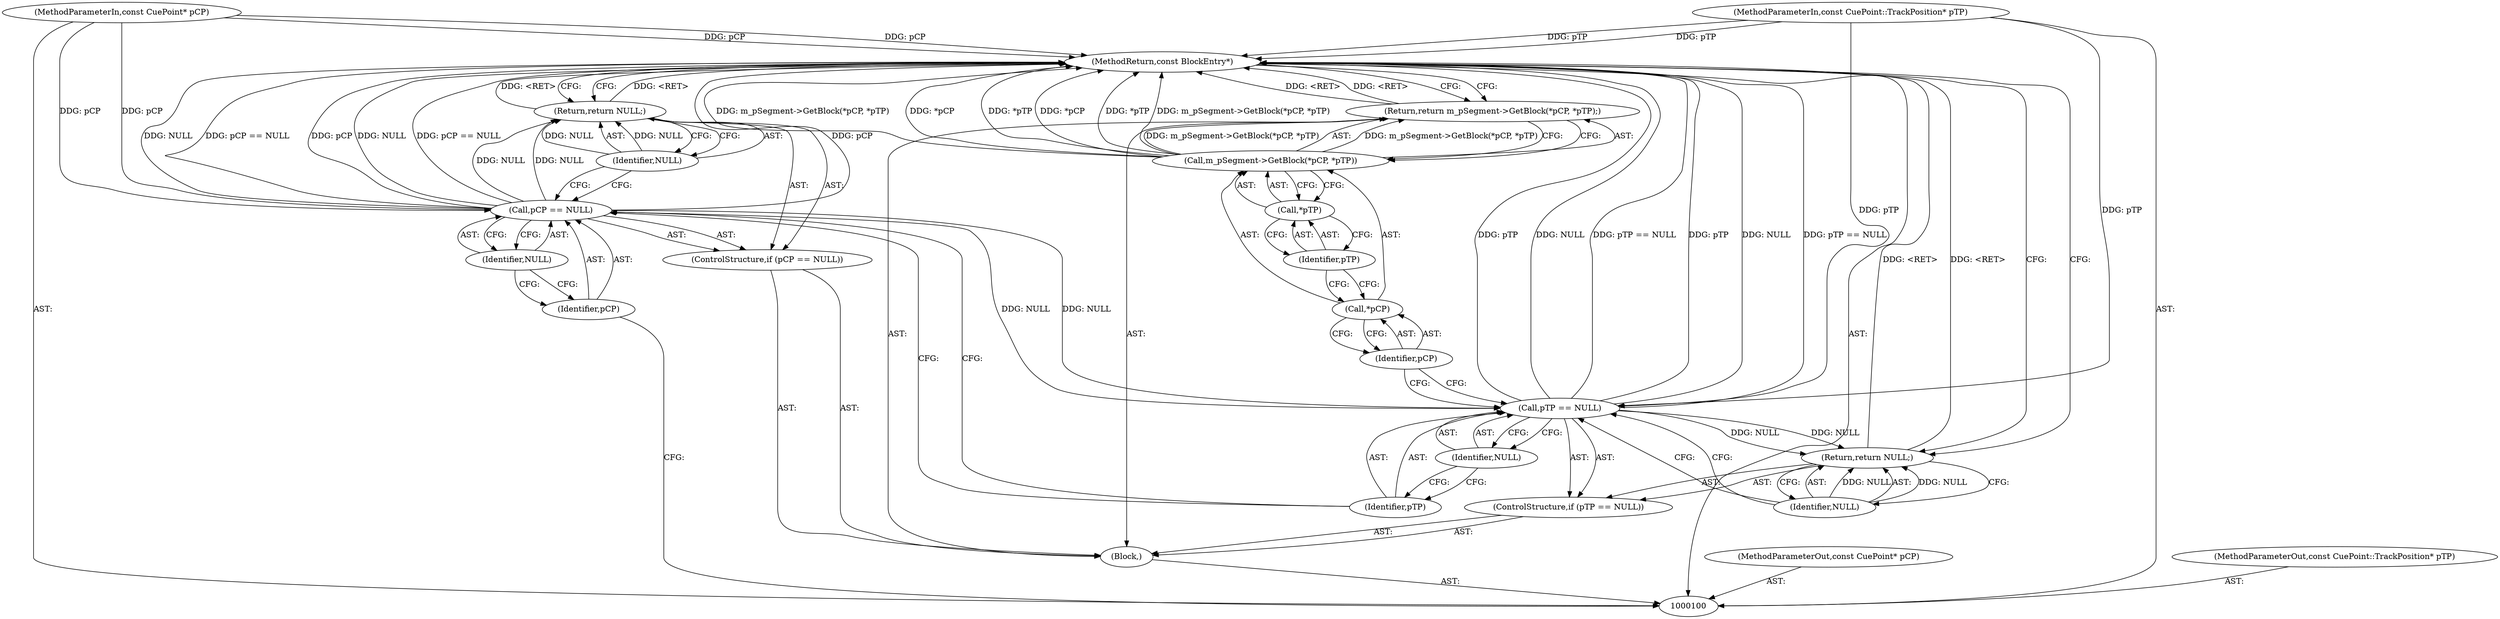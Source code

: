 digraph "1_Android_cc274e2abe8b2a6698a5c47d8aa4bb45f1f9538d_11" {
"1000122" [label="(MethodReturn,const BlockEntry*)"];
"1000101" [label="(MethodParameterIn,const CuePoint* pCP)"];
"1000143" [label="(MethodParameterOut,const CuePoint* pCP)"];
"1000102" [label="(MethodParameterIn,const CuePoint::TrackPosition* pTP)"];
"1000144" [label="(MethodParameterOut,const CuePoint::TrackPosition* pTP)"];
"1000103" [label="(Block,)"];
"1000107" [label="(Identifier,NULL)"];
"1000104" [label="(ControlStructure,if (pCP == NULL))"];
"1000105" [label="(Call,pCP == NULL)"];
"1000106" [label="(Identifier,pCP)"];
"1000109" [label="(Identifier,NULL)"];
"1000108" [label="(Return,return NULL;)"];
"1000113" [label="(Identifier,NULL)"];
"1000110" [label="(ControlStructure,if (pTP == NULL))"];
"1000111" [label="(Call,pTP == NULL)"];
"1000112" [label="(Identifier,pTP)"];
"1000115" [label="(Identifier,NULL)"];
"1000114" [label="(Return,return NULL;)"];
"1000117" [label="(Call,m_pSegment->GetBlock(*pCP, *pTP))"];
"1000116" [label="(Return,return m_pSegment->GetBlock(*pCP, *pTP);)"];
"1000118" [label="(Call,*pCP)"];
"1000119" [label="(Identifier,pCP)"];
"1000120" [label="(Call,*pTP)"];
"1000121" [label="(Identifier,pTP)"];
"1000122" -> "1000100"  [label="AST: "];
"1000122" -> "1000108"  [label="CFG: "];
"1000122" -> "1000114"  [label="CFG: "];
"1000122" -> "1000116"  [label="CFG: "];
"1000116" -> "1000122"  [label="DDG: <RET>"];
"1000117" -> "1000122"  [label="DDG: m_pSegment->GetBlock(*pCP, *pTP)"];
"1000117" -> "1000122"  [label="DDG: *pCP"];
"1000117" -> "1000122"  [label="DDG: *pTP"];
"1000105" -> "1000122"  [label="DDG: NULL"];
"1000105" -> "1000122"  [label="DDG: pCP == NULL"];
"1000105" -> "1000122"  [label="DDG: pCP"];
"1000111" -> "1000122"  [label="DDG: pTP == NULL"];
"1000111" -> "1000122"  [label="DDG: pTP"];
"1000111" -> "1000122"  [label="DDG: NULL"];
"1000102" -> "1000122"  [label="DDG: pTP"];
"1000101" -> "1000122"  [label="DDG: pCP"];
"1000108" -> "1000122"  [label="DDG: <RET>"];
"1000114" -> "1000122"  [label="DDG: <RET>"];
"1000101" -> "1000100"  [label="AST: "];
"1000101" -> "1000122"  [label="DDG: pCP"];
"1000101" -> "1000105"  [label="DDG: pCP"];
"1000143" -> "1000100"  [label="AST: "];
"1000102" -> "1000100"  [label="AST: "];
"1000102" -> "1000122"  [label="DDG: pTP"];
"1000102" -> "1000111"  [label="DDG: pTP"];
"1000144" -> "1000100"  [label="AST: "];
"1000103" -> "1000100"  [label="AST: "];
"1000104" -> "1000103"  [label="AST: "];
"1000110" -> "1000103"  [label="AST: "];
"1000116" -> "1000103"  [label="AST: "];
"1000107" -> "1000105"  [label="AST: "];
"1000107" -> "1000106"  [label="CFG: "];
"1000105" -> "1000107"  [label="CFG: "];
"1000104" -> "1000103"  [label="AST: "];
"1000105" -> "1000104"  [label="AST: "];
"1000108" -> "1000104"  [label="AST: "];
"1000105" -> "1000104"  [label="AST: "];
"1000105" -> "1000107"  [label="CFG: "];
"1000106" -> "1000105"  [label="AST: "];
"1000107" -> "1000105"  [label="AST: "];
"1000109" -> "1000105"  [label="CFG: "];
"1000112" -> "1000105"  [label="CFG: "];
"1000105" -> "1000122"  [label="DDG: NULL"];
"1000105" -> "1000122"  [label="DDG: pCP == NULL"];
"1000105" -> "1000122"  [label="DDG: pCP"];
"1000101" -> "1000105"  [label="DDG: pCP"];
"1000105" -> "1000108"  [label="DDG: NULL"];
"1000105" -> "1000111"  [label="DDG: NULL"];
"1000106" -> "1000105"  [label="AST: "];
"1000106" -> "1000100"  [label="CFG: "];
"1000107" -> "1000106"  [label="CFG: "];
"1000109" -> "1000108"  [label="AST: "];
"1000109" -> "1000105"  [label="CFG: "];
"1000108" -> "1000109"  [label="CFG: "];
"1000109" -> "1000108"  [label="DDG: NULL"];
"1000108" -> "1000104"  [label="AST: "];
"1000108" -> "1000109"  [label="CFG: "];
"1000109" -> "1000108"  [label="AST: "];
"1000122" -> "1000108"  [label="CFG: "];
"1000108" -> "1000122"  [label="DDG: <RET>"];
"1000109" -> "1000108"  [label="DDG: NULL"];
"1000105" -> "1000108"  [label="DDG: NULL"];
"1000113" -> "1000111"  [label="AST: "];
"1000113" -> "1000112"  [label="CFG: "];
"1000111" -> "1000113"  [label="CFG: "];
"1000110" -> "1000103"  [label="AST: "];
"1000111" -> "1000110"  [label="AST: "];
"1000114" -> "1000110"  [label="AST: "];
"1000111" -> "1000110"  [label="AST: "];
"1000111" -> "1000113"  [label="CFG: "];
"1000112" -> "1000111"  [label="AST: "];
"1000113" -> "1000111"  [label="AST: "];
"1000115" -> "1000111"  [label="CFG: "];
"1000119" -> "1000111"  [label="CFG: "];
"1000111" -> "1000122"  [label="DDG: pTP == NULL"];
"1000111" -> "1000122"  [label="DDG: pTP"];
"1000111" -> "1000122"  [label="DDG: NULL"];
"1000102" -> "1000111"  [label="DDG: pTP"];
"1000105" -> "1000111"  [label="DDG: NULL"];
"1000111" -> "1000114"  [label="DDG: NULL"];
"1000112" -> "1000111"  [label="AST: "];
"1000112" -> "1000105"  [label="CFG: "];
"1000113" -> "1000112"  [label="CFG: "];
"1000115" -> "1000114"  [label="AST: "];
"1000115" -> "1000111"  [label="CFG: "];
"1000114" -> "1000115"  [label="CFG: "];
"1000115" -> "1000114"  [label="DDG: NULL"];
"1000114" -> "1000110"  [label="AST: "];
"1000114" -> "1000115"  [label="CFG: "];
"1000115" -> "1000114"  [label="AST: "];
"1000122" -> "1000114"  [label="CFG: "];
"1000114" -> "1000122"  [label="DDG: <RET>"];
"1000115" -> "1000114"  [label="DDG: NULL"];
"1000111" -> "1000114"  [label="DDG: NULL"];
"1000117" -> "1000116"  [label="AST: "];
"1000117" -> "1000120"  [label="CFG: "];
"1000118" -> "1000117"  [label="AST: "];
"1000120" -> "1000117"  [label="AST: "];
"1000116" -> "1000117"  [label="CFG: "];
"1000117" -> "1000122"  [label="DDG: m_pSegment->GetBlock(*pCP, *pTP)"];
"1000117" -> "1000122"  [label="DDG: *pCP"];
"1000117" -> "1000122"  [label="DDG: *pTP"];
"1000117" -> "1000116"  [label="DDG: m_pSegment->GetBlock(*pCP, *pTP)"];
"1000116" -> "1000103"  [label="AST: "];
"1000116" -> "1000117"  [label="CFG: "];
"1000117" -> "1000116"  [label="AST: "];
"1000122" -> "1000116"  [label="CFG: "];
"1000116" -> "1000122"  [label="DDG: <RET>"];
"1000117" -> "1000116"  [label="DDG: m_pSegment->GetBlock(*pCP, *pTP)"];
"1000118" -> "1000117"  [label="AST: "];
"1000118" -> "1000119"  [label="CFG: "];
"1000119" -> "1000118"  [label="AST: "];
"1000121" -> "1000118"  [label="CFG: "];
"1000119" -> "1000118"  [label="AST: "];
"1000119" -> "1000111"  [label="CFG: "];
"1000118" -> "1000119"  [label="CFG: "];
"1000120" -> "1000117"  [label="AST: "];
"1000120" -> "1000121"  [label="CFG: "];
"1000121" -> "1000120"  [label="AST: "];
"1000117" -> "1000120"  [label="CFG: "];
"1000121" -> "1000120"  [label="AST: "];
"1000121" -> "1000118"  [label="CFG: "];
"1000120" -> "1000121"  [label="CFG: "];
}
